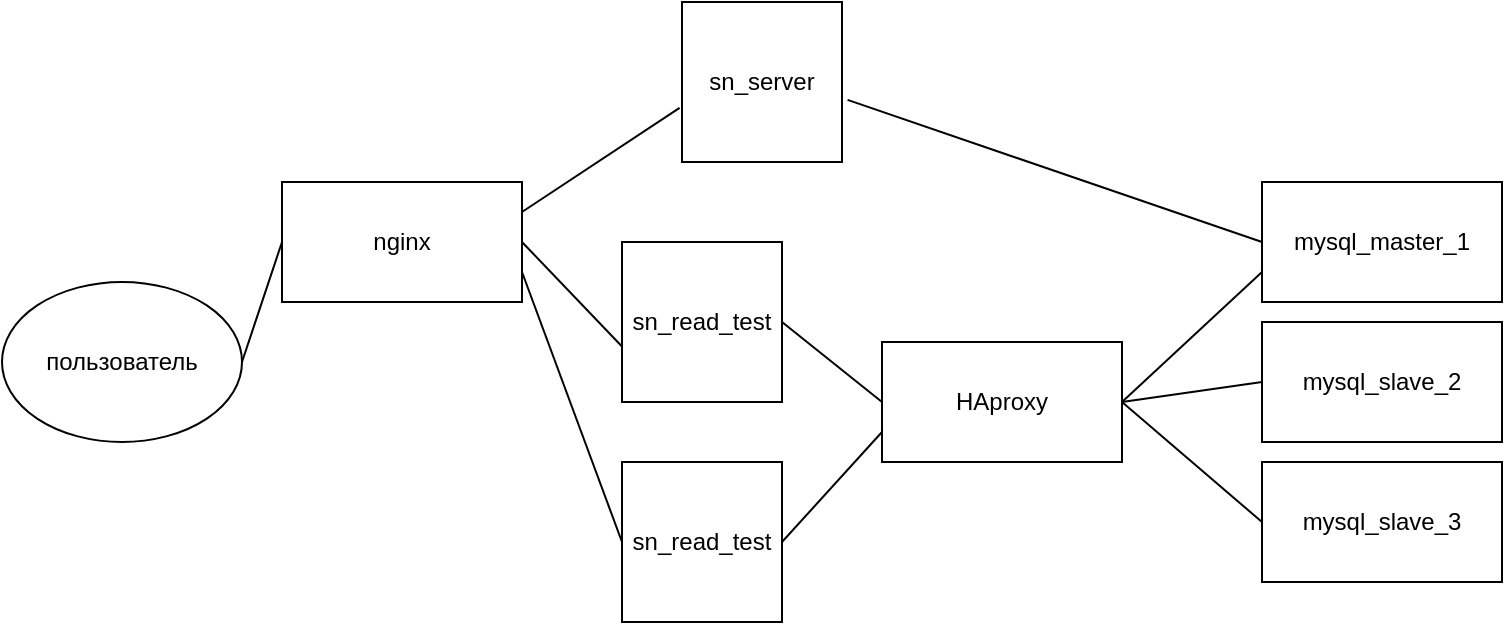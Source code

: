 <mxfile version="15.7.0" type="device"><diagram id="nZTk_-U8ah1F_45u8SKy" name="Page-1"><mxGraphModel dx="2254" dy="835" grid="1" gridSize="10" guides="1" tooltips="1" connect="1" arrows="1" fold="1" page="1" pageScale="1" pageWidth="827" pageHeight="1169" math="0" shadow="0"><root><mxCell id="0"/><mxCell id="1" parent="0"/><mxCell id="XDYkG143HleQpc2SSwUV-1" value="sn_server" style="whiteSpace=wrap;html=1;aspect=fixed;" vertex="1" parent="1"><mxGeometry x="360" y="270" width="80" height="80" as="geometry"/></mxCell><mxCell id="XDYkG143HleQpc2SSwUV-3" value="sn_read_test" style="whiteSpace=wrap;html=1;aspect=fixed;" vertex="1" parent="1"><mxGeometry x="330" y="390" width="80" height="80" as="geometry"/></mxCell><mxCell id="XDYkG143HleQpc2SSwUV-5" value="mysql_master_1" style="rounded=0;whiteSpace=wrap;html=1;" vertex="1" parent="1"><mxGeometry x="650" y="360" width="120" height="60" as="geometry"/></mxCell><mxCell id="XDYkG143HleQpc2SSwUV-6" value="mysql_slave_2" style="rounded=0;whiteSpace=wrap;html=1;" vertex="1" parent="1"><mxGeometry x="650" y="430" width="120" height="60" as="geometry"/></mxCell><mxCell id="XDYkG143HleQpc2SSwUV-7" value="mysql_slave_3" style="rounded=0;whiteSpace=wrap;html=1;" vertex="1" parent="1"><mxGeometry x="650" y="500" width="120" height="60" as="geometry"/></mxCell><mxCell id="XDYkG143HleQpc2SSwUV-8" value="" style="endArrow=none;html=1;rounded=0;entryX=0;entryY=0.5;entryDx=0;entryDy=0;exitX=1.035;exitY=0.612;exitDx=0;exitDy=0;exitPerimeter=0;" edge="1" parent="1" source="XDYkG143HleQpc2SSwUV-1" target="XDYkG143HleQpc2SSwUV-5"><mxGeometry width="50" height="50" relative="1" as="geometry"><mxPoint x="360" y="640" as="sourcePoint"/><mxPoint x="410" y="590" as="targetPoint"/></mxGeometry></mxCell><mxCell id="XDYkG143HleQpc2SSwUV-9" value="HAproxy" style="rounded=0;whiteSpace=wrap;html=1;" vertex="1" parent="1"><mxGeometry x="460" y="440" width="120" height="60" as="geometry"/></mxCell><mxCell id="XDYkG143HleQpc2SSwUV-10" value="" style="endArrow=none;html=1;rounded=0;entryX=0;entryY=0.75;entryDx=0;entryDy=0;exitX=1;exitY=0.5;exitDx=0;exitDy=0;" edge="1" parent="1" source="XDYkG143HleQpc2SSwUV-9" target="XDYkG143HleQpc2SSwUV-5"><mxGeometry width="50" height="50" relative="1" as="geometry"><mxPoint x="360" y="640" as="sourcePoint"/><mxPoint x="410" y="590" as="targetPoint"/></mxGeometry></mxCell><mxCell id="XDYkG143HleQpc2SSwUV-11" value="" style="endArrow=none;html=1;rounded=0;entryX=0;entryY=0.5;entryDx=0;entryDy=0;exitX=1;exitY=0.5;exitDx=0;exitDy=0;" edge="1" parent="1" source="XDYkG143HleQpc2SSwUV-9" target="XDYkG143HleQpc2SSwUV-6"><mxGeometry width="50" height="50" relative="1" as="geometry"><mxPoint x="530" y="480" as="sourcePoint"/><mxPoint x="660" y="415" as="targetPoint"/></mxGeometry></mxCell><mxCell id="XDYkG143HleQpc2SSwUV-12" value="" style="endArrow=none;html=1;rounded=0;entryX=0;entryY=0.5;entryDx=0;entryDy=0;exitX=1;exitY=0.5;exitDx=0;exitDy=0;" edge="1" parent="1" source="XDYkG143HleQpc2SSwUV-9" target="XDYkG143HleQpc2SSwUV-7"><mxGeometry width="50" height="50" relative="1" as="geometry"><mxPoint x="540" y="490" as="sourcePoint"/><mxPoint x="670" y="425" as="targetPoint"/></mxGeometry></mxCell><mxCell id="XDYkG143HleQpc2SSwUV-13" value="" style="endArrow=none;html=1;rounded=0;entryX=0;entryY=0.5;entryDx=0;entryDy=0;exitX=1;exitY=0.5;exitDx=0;exitDy=0;" edge="1" parent="1" source="XDYkG143HleQpc2SSwUV-3" target="XDYkG143HleQpc2SSwUV-9"><mxGeometry width="50" height="50" relative="1" as="geometry"><mxPoint x="360" y="640" as="sourcePoint"/><mxPoint x="410" y="590" as="targetPoint"/></mxGeometry></mxCell><mxCell id="XDYkG143HleQpc2SSwUV-14" value="sn_read_test" style="whiteSpace=wrap;html=1;aspect=fixed;" vertex="1" parent="1"><mxGeometry x="330" y="500" width="80" height="80" as="geometry"/></mxCell><mxCell id="XDYkG143HleQpc2SSwUV-15" value="" style="endArrow=none;html=1;rounded=0;entryX=0;entryY=0.75;entryDx=0;entryDy=0;exitX=1;exitY=0.5;exitDx=0;exitDy=0;" edge="1" parent="1" source="XDYkG143HleQpc2SSwUV-14" target="XDYkG143HleQpc2SSwUV-9"><mxGeometry width="50" height="50" relative="1" as="geometry"><mxPoint x="400" y="440" as="sourcePoint"/><mxPoint x="450" y="480" as="targetPoint"/></mxGeometry></mxCell><mxCell id="XDYkG143HleQpc2SSwUV-16" value="" style="endArrow=none;html=1;rounded=0;entryX=0;entryY=0.5;entryDx=0;entryDy=0;exitX=1;exitY=0.75;exitDx=0;exitDy=0;" edge="1" parent="1" source="XDYkG143HleQpc2SSwUV-17" target="XDYkG143HleQpc2SSwUV-14"><mxGeometry width="50" height="50" relative="1" as="geometry"><mxPoint x="240" y="490" as="sourcePoint"/><mxPoint x="460" y="490" as="targetPoint"/></mxGeometry></mxCell><mxCell id="XDYkG143HleQpc2SSwUV-17" value="nginx" style="rounded=0;whiteSpace=wrap;html=1;" vertex="1" parent="1"><mxGeometry x="160" y="360" width="120" height="60" as="geometry"/></mxCell><mxCell id="XDYkG143HleQpc2SSwUV-18" value="" style="endArrow=none;html=1;rounded=0;entryX=0;entryY=0.653;entryDx=0;entryDy=0;exitX=1;exitY=0.5;exitDx=0;exitDy=0;entryPerimeter=0;" edge="1" parent="1" source="XDYkG143HleQpc2SSwUV-17" target="XDYkG143HleQpc2SSwUV-3"><mxGeometry width="50" height="50" relative="1" as="geometry"><mxPoint x="240" y="445" as="sourcePoint"/><mxPoint x="320" y="550" as="targetPoint"/></mxGeometry></mxCell><mxCell id="XDYkG143HleQpc2SSwUV-19" value="" style="endArrow=none;html=1;rounded=0;entryX=-0.015;entryY=0.662;entryDx=0;entryDy=0;exitX=1;exitY=0.25;exitDx=0;exitDy=0;entryPerimeter=0;" edge="1" parent="1" source="XDYkG143HleQpc2SSwUV-17" target="XDYkG143HleQpc2SSwUV-1"><mxGeometry width="50" height="50" relative="1" as="geometry"><mxPoint x="240" y="430" as="sourcePoint"/><mxPoint x="320" y="452.24" as="targetPoint"/></mxGeometry></mxCell><mxCell id="XDYkG143HleQpc2SSwUV-20" value="пользователь" style="ellipse;whiteSpace=wrap;html=1;" vertex="1" parent="1"><mxGeometry x="20" y="410" width="120" height="80" as="geometry"/></mxCell><mxCell id="XDYkG143HleQpc2SSwUV-21" value="" style="endArrow=none;html=1;rounded=0;exitX=1;exitY=0.5;exitDx=0;exitDy=0;entryX=0;entryY=0.5;entryDx=0;entryDy=0;" edge="1" parent="1" source="XDYkG143HleQpc2SSwUV-20" target="XDYkG143HleQpc2SSwUV-17"><mxGeometry width="50" height="50" relative="1" as="geometry"><mxPoint x="390" y="520" as="sourcePoint"/><mxPoint x="100" y="420" as="targetPoint"/></mxGeometry></mxCell></root></mxGraphModel></diagram></mxfile>